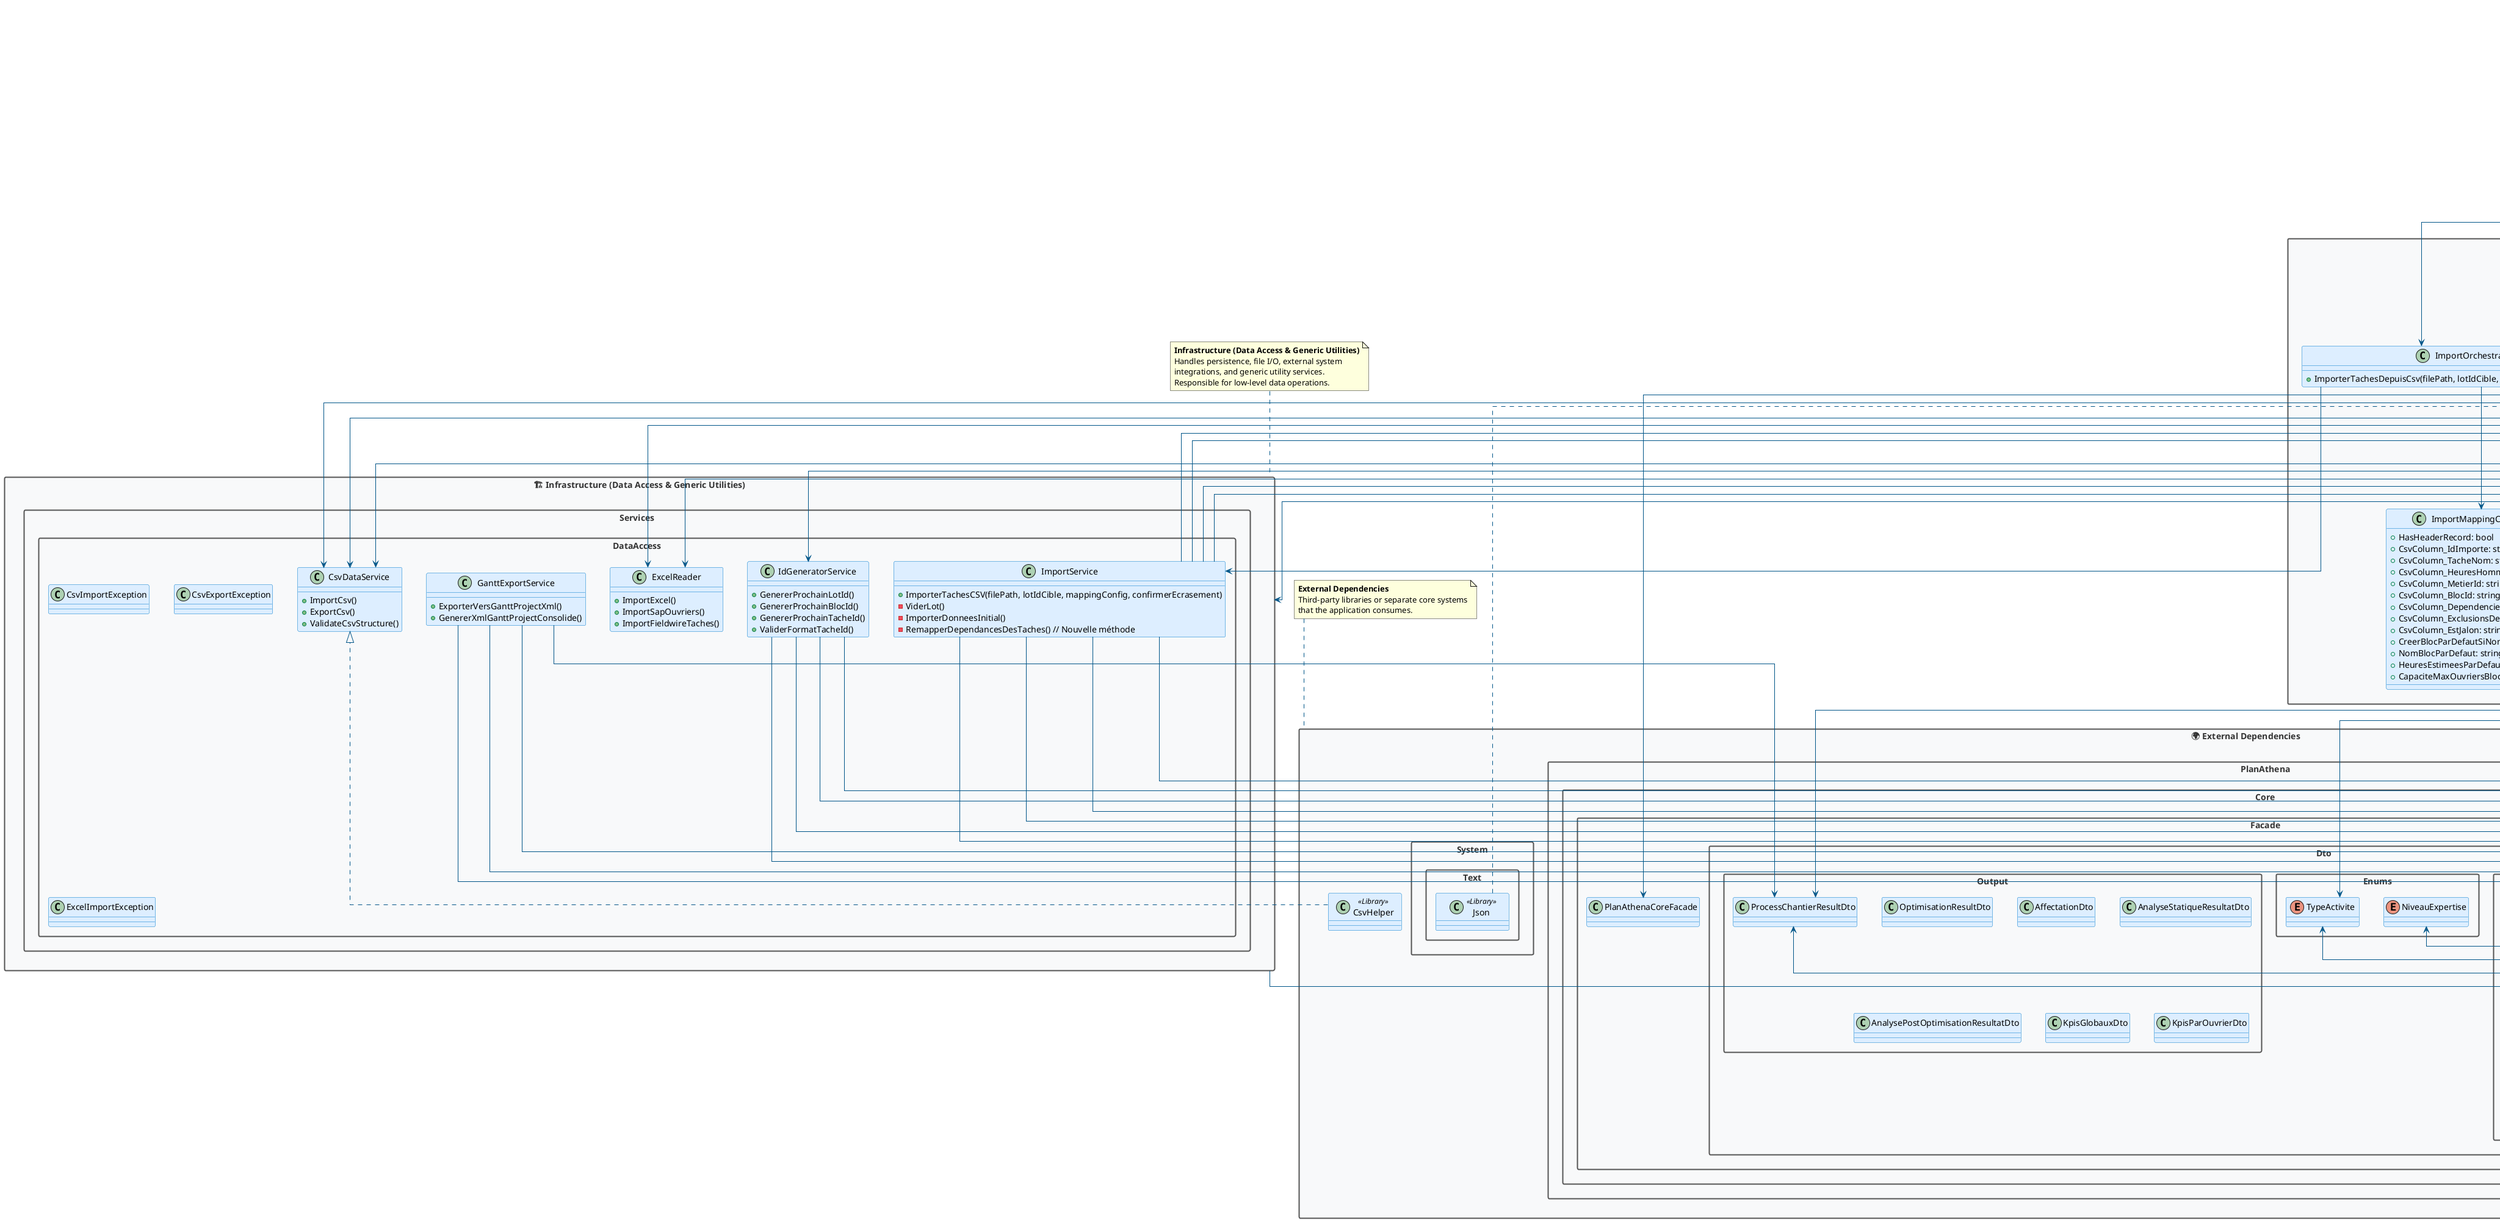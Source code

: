 @startuml
' --- Configuration FORCÉE pour layout vertical ---
!define DIRECTION top to bottom direction
top to bottom direction
skinparam minClassWidth 120
skinparam maxMessageSize 200
skinparam packageStyle rectangle
skinparam linetype ortho
skinparam ranksep 60
skinparam nodesep 40
skinparam package {
borderColor #555555
borderThickness 2
fontColor #333333
backgroundColor #F8F9FA
}
skinparam class {
borderColor #007ACC
backgroundColor #DDEEFF
arrowColor #005588
shadowing false
}
title Architecture Générale de l'Application (v0.3.5 - Import Fonctionnel)
' ================================================
' === NIVEAU 1 : UI ===
' ================================================
package "🖥️ UI (User Interface)" as UI {
namespace Forms {
class MainForm
class TacheForm
class TacheDetailForm
class LotForm
class BlocForm
class OuvrierForm
class MetierForm
class CompetenceDialog
class NouveauProjetDialog
class ImportCsvGroupeDialog
class SelectionMetierDialog
class ImportTacheForm {
+MappingConfiguration: ImportMappingConfiguration
}
class ImportWarningsDialog
}
namespace Controls {
class PertDiagramControl
}
namespace Controls.Config {
class PertDiagramSettings
class PertNodeBuilder
}
}
' ================================================
' === NIVEAU 2 : APPLICATION ===
' ================================================
package "🎯 Application (Orchestration & Workflows)" as APPLICATION {
namespace Services.Business {
class ProjetService {
+SauvegarderProjet()
+ChargerProjet()
+ValiderDonneesAvantPlanification()
+CreerNouveauProjet()
+ObtenirResumeProjet()
}
class PlanificationService {
+ChargerDonnees()
+LancerPlanificationAsync()
+ObtenirStatistiquesTraitement()
}
}
' This class is in the root PlanAthena namespace, but semantically belongs here.
class ImportOrchestrationService {
+ImporterTachesDepuisCsv(filePath, lotIdCible, mappingConfig, confirmerEcrasement)
}
class ImportMappingConfiguration {
+HasHeaderRecord: bool
+CsvColumn_IdImporte: string
+CsvColumn_TacheNom: string
+CsvColumn_HeuresHommeEstimees: string
+CsvColumn_MetierId: string
+CsvColumn_BlocId: string
+CsvColumn_Dependencies: string
+CsvColumn_ExclusionsDependances: string
+CsvColumn_EstJalon: string
+CreerBlocParDefautSiNonSpecifie: bool
+NomBlocParDefaut: string
+HeuresEstimeesParDefaut: int
+CapaciteMaxOuvriersBlocParDefaut: int
}
}
' ================================================
' === NIVEAU 3 : DOMAIN SERVICES ===
' ================================================
package "⚙️ Domain Services (Core Business Logic)" as DOMAIN_SERVICES {
namespace Services.Business {
class TacheService {
+AjouterTache()
+ModifierTache()
+SupprimerTache()
+ObtenirTachesParLot()
+ChargerTaches()
+ObtenirStatistiques()
}
class LotService {
+AjouterLot()
+ModifierLot()
+ObtenirTousLesLots()
+SupprimerLot()
+RemplacerTousLesLots()
}
class BlocService {
+AjouterBloc()
+ModifierBloc()
+ObtenirTousLesBlocs()
+SupprimerBloc()
+RemplacerTousLesBlocs()
}
class MetierService {
+AjouterMetier()
+ModifierMetier()
+SupprimerMetier()
+GetPrerequisForMetier()
+ObtenirMetiersTriesParDependance()
+GetAllMetiers() // Ajouté ou confirmé
+GetDisplayColorForMetier()
+RemplacerTousLesMetiers()
}
class OuvrierService {
+AjouterOuvrier()
+ModifierOuvrier()
+SupprimerOuvrier()
+SupprimerCompetence()
+ObtenirTousLesOuvriers()
+ChargerOuvriers()
+ObtenirStatistiques()
}
}
}
' ================================================
' === NIVEAU 4 : APPLICATION UTILITIES ===
' ================================================
package "🔧 Application Utilities (Data Processing & Helpers)" as APP_UTILITIES {
namespace Services.Processing {
class DataTransformer {
+TransformToChantierSetupDto()
}
class PreparationSolveurService {
+PreparerPourSolveur()
}
class ResultatConsolidationService {
+ConsoliderPourGantt()
}
}
namespace Utilities {
class DependanceBuilder {
+ObtenirDependancesPourTache()
-ConstruireGrapheBloc()
-FiltrerCandidatsValides()
-AppliquerSuggestionsMetier()
}
class ConfigurationBuilder {
+ConstruireDepuisUI()
+ConstruireConfigExportGantt()
}
}
}
' ================================================
' === NIVEAU 5 : INFRASTRUCTURE ===
' ================================================
package "🏗️ Infrastructure (Data Access & Generic Utilities)" as INFRASTRUCTURE {
namespace Services.DataAccess {
class CsvDataService {
+ImportCsv()
+ExportCsv()
+ValidateCsvStructure()
}
class ExcelReader {
+ImportExcel()
+ImportSapOuvriers()
+ImportFieldwireTaches()
}
class GanttExportService {
+ExporterVersGanttProjectXml()
+GenererXmlGanttProjectConsolide()
}
class IdGeneratorService {
+GenererProchainLotId()
+GenererProchainBlocId()
+GenererProchainTacheId()
+ValiderFormatTacheId()
}
class ImportService {
+ImporterTachesCSV(filePath, lotIdCible, mappingConfig, confirmerEcrasement)
-ViderLot()
-ImporterDonneesInitial()
-RemapperDependancesDesTaches() // Nouvelle méthode
}
class CsvImportException
class CsvExportException
class ExcelImportException
}
}
' ================================================
' === NIVEAU 6 : DOMAIN MODELS & DTOs ===
' ================================================
package "📊 Domain Models (Entities & DTOs)" as DOMAIN_MODELS {
namespace Data {
class Bloc
class Lot
class Metier
class Ouvrier
class Tache {
+IdImporte: string // Nouveau champ
}
class ProjetData
enum TypeActivite
}
namespace Services.DataAccess {
class ConfigurationUI
class ImportResult
class ValidationResult
class ConfigurationIds
class TacheImportee
class ConfigurationExportGantt
class TacheGroupee
class TacheGantt
class RessourceGantt
}
namespace Services.Processing {
class ConsolidatedGanttDto
class GanttTaskItem
class PreparationResult
}
namespace Services.Business {
class PlanificationResultDto
class OuvrierInfo
class StatistiquesOuvriers
class StatistiquesTaches
class StatistiquesMappingMetiers
class InformationsProjet
class ValidationProjet
class ResumeImport
class ResumeProjet
class StatistiquesSimplifiees
class OldTacheFormat
class OldProjetDataFormat
class PlanificationException
class ProjetException
}
namespace Utilities {
class DependanceAffichage
enum EtatDependance
}
namespace Controls {
class TacheSelectedEventArgs
class ZoomChangedEventArgs
}
}
' ================================================
' === NIVEAU 7 : EXTERNAL DEPENDENCIES ===
' ================================================
package "🌍 External Dependencies" as EXTERNAL {
namespace PlanAthena.Core.Facade {
class PlanAthenaCoreFacade
}
namespace PlanAthena.Core.Facade.Dto.Input {
class ChantierSetupInputDto
class TacheDto
class OuvrierDto
class BlocTravailDto
class LotTravauxDto
class MetierDto
class CalendrierTravailDefinitionDto
class OptimizationConfigDto
class CompetenceDto
}
namespace PlanAthena.Core.Facade.Dto.Output {
class ProcessChantierResultDto
class OptimisationResultDto
class AffectationDto
class AnalyseStatiqueResultatDto
class AnalysePostOptimisationResultatDto
class KpisGlobauxDto
class KpisParOuvrierDto
}
namespace PlanAthena.Core.Facade.Dto.Enums {
enum NiveauExpertise
enum TypeActivite
}
class QuikGraph <<Library>>
class CsvHelper <<Library>>
class Microsoft.Msagl <<Library>>
class System.Text.Json <<Library>>
}
' ================================================
' === RELATIONS VERTICALES ===
' ================================================
UI -down-> APPLICATION
APPLICATION -down-> DOMAIN_SERVICES
DOMAIN_SERVICES -down-> APP_UTILITIES
APP_UTILITIES -down-> INFRASTRUCTURE
INFRASTRUCTURE -down-> DOMAIN_MODELS
DOMAIN_MODELS -down-> EXTERNAL
' ================================================
' === RELATIONS DÉTAILLÉES ===
' ================================================
' UI -> APPLICATION
Forms.MainForm --> APPLICATION.Services.Business.ProjetService
Forms.MainForm --> APPLICATION.Services.Business.PlanificationService
Forms.MainForm --> APPLICATION.ImportOrchestrationService
Forms.TacheForm --> APPLICATION.ImportOrchestrationService
' UI -> DOMAIN SERVICES (for direct access/management)
Forms.MainForm --> DOMAIN_SERVICES.Services.Business.MetierService
Forms.MainForm --> DOMAIN_SERVICES.Services.Business.OuvrierService
Forms.MainForm --> DOMAIN_SERVICES.Services.Business.TacheService
Forms.MainForm --> DOMAIN_SERVICES.Services.Business.LotService
Forms.MainForm --> DOMAIN_SERVICES.Services.Business.BlocService
Forms.TacheForm --> DOMAIN_SERVICES.Services.Business.TacheService
Forms.TacheForm --> DOMAIN_SERVICES.Services.Business.MetierService
Forms.TacheForm --> DOMAIN_SERVICES.Services.Business.LotService
Forms.TacheForm --> DOMAIN_SERVICES.Services.Business.BlocService
Forms.TacheDetailForm --> DOMAIN_SERVICES.Services.Business.TacheService
Forms.TacheDetailForm --> DOMAIN_SERVICES.Services.Business.MetierService
Forms.TacheDetailForm --> DOMAIN_SERVICES.Services.Business.LotService
Forms.TacheDetailForm --> DOMAIN_SERVICES.Services.Business.BlocService
Forms.LotForm --> DOMAIN_SERVICES.Services.Business.LotService
Forms.LotForm --> DOMAIN_SERVICES.Services.Business.TacheService
Forms.BlocForm --> DOMAIN_SERVICES.Services.Business.BlocService
Forms.BlocForm --> DOMAIN_SERVICES.Services.Business.TacheService
Forms.OuvrierForm --> DOMAIN_SERVICES.Services.Business.OuvrierService
Forms.OuvrierForm --> DOMAIN_SERVICES.Services.Business.MetierService
Forms.MetierForm --> DOMAIN_SERVICES.Services.Business.MetierService
' UI -> APP UTILITIES
Forms.TacheForm --> APP_UTILITIES.Utilities.DependanceBuilder
Forms.TacheForm --> APP_UTILITIES.Utilities.ConfigurationBuilder
Forms.TacheDetailForm --> APP_UTILITIES.Utilities.DependanceBuilder
Forms.MainForm --> APP_UTILITIES.Utilities.ConfigurationBuilder
Controls.PertDiagramControl --> APP_UTILITIES.Utilities.DependanceBuilder
' UI -> DOMAIN MODELS
Forms.CompetenceDialog --> DOMAIN_MODELS.Data.Metier
Forms.CompetenceDialog --> DOMAIN_MODELS.Data.Ouvrier
Forms.SelectionMetierDialog --> DOMAIN_MODELS.Data.Metier
Forms.MainForm --> DOMAIN_MODELS.Services.Business.InformationsProjet
Forms.TacheForm --> DOMAIN_MODELS.Data.Lot
Forms.TacheDetailForm --> DOMAIN_MODELS.Data.Tache
Forms.TacheDetailForm --> DOMAIN_MODELS.Utilities.DependanceAffichage
Controls.PertDiagramControl --> DOMAIN_MODELS.Data.Tache
Controls.PertDiagramControl --> DOMAIN_MODELS.Controls.TacheSelectedEventArgs
' NOUVELLES RELATIONS POUR L'IMPORT
UI.Forms.TacheForm --> UI.Forms.ImportTacheForm
UI.Forms.ImportTacheForm --> DOMAIN_SERVICES.Services.Business.MetierService
UI.Forms.TacheForm --> UI.Forms.ImportWarningsDialog
UI.Forms.ImportWarningsDialog --> DOMAIN_MODELS.Data.Metier 
'Indirectement, car la liste de string peut contenir des noms de métier
' APPLICATION -> DOMAIN SERVICES
APPLICATION.Services.Business.ProjetService --> DOMAIN_SERVICES.Services.Business.OuvrierService
APPLICATION.Services.Business.ProjetService --> DOMAIN_SERVICES.Services.Business.TacheService
APPLICATION.Services.Business.ProjetService --> DOMAIN_SERVICES.Services.Business.MetierService
APPLICATION.Services.Business.ProjetService --> DOMAIN_SERVICES.Services.Business.LotService
APPLICATION.Services.Business.ProjetService --> DOMAIN_SERVICES.Services.Business.BlocService
APPLICATION.Services.Business.PlanificationService --> DOMAIN_SERVICES.Services.Business.OuvrierService
APPLICATION.Services.Business.PlanificationService --> DOMAIN_SERVICES.Services.Business.TacheService
APPLICATION.Services.Business.PlanificationService --> DOMAIN_SERVICES.Services.Business.MetierService
' APPLICATION -> APP UTILITIES
APPLICATION.Services.Business.PlanificationService --> APP_UTILITIES.Services.Processing.DataTransformer
APPLICATION.Services.Business.PlanificationService --> APP_UTILITIES.Services.Processing.PreparationSolveurService
APPLICATION.Services.Business.PlanificationService --> APP_UTILITIES.Services.Processing.ResultatConsolidationService
APPLICATION.ImportOrchestrationService --> INFRASTRUCTURE.Services.DataAccess.ImportService
APPLICATION.ImportOrchestrationService --> APPLICATION.ImportMappingConfiguration
' DOMAIN SERVICES -> INFRASTRUCTURE (for data interaction)
DOMAIN_SERVICES.Services.Business.OuvrierService --> INFRASTRUCTURE.Services.DataAccess.CsvDataService
DOMAIN_SERVICES.Services.Business.OuvrierService --> INFRASTRUCTURE.Services.DataAccess.ExcelReader
DOMAIN_SERVICES.Services.Business.TacheService --> INFRASTRUCTURE.Services.DataAccess.CsvDataService
DOMAIN_SERVICES.Services.Business.TacheService --> INFRASTRUCTURE.Services.DataAccess.ExcelReader
DOMAIN_SERVICES.Services.Business.TacheService --> INFRASTRUCTURE.Services.DataAccess.IdGeneratorService
APPLICATION.Services.Business.ProjetService --> INFRASTRUCTURE.Services.DataAccess.CsvDataService
' DOMAIN SERVICES -> DOMAIN MODELS
DOMAIN_SERVICES.Services.Business.TacheService --> DOMAIN_MODELS.Data.Tache
DOMAIN_SERVICES.Services.Business.LotService --> DOMAIN_MODELS.Data.Lot
DOMAIN_SERVICES.Services.Business.BlocService --> DOMAIN_MODELS.Data.Bloc
DOMAIN_SERVICES.Services.Business.MetierService --> DOMAIN_MODELS.Data.Metier
DOMAIN_SERVICES.Services.Business.OuvrierService --> DOMAIN_MODELS.Data.Ouvrier
DOMAIN_SERVICES.Services.Business.OuvrierService --> DOMAIN_MODELS.Services.Business.OuvrierInfo
DOMAIN_SERVICES.Services.Business.OuvrierService --> DOMAIN_MODELS.Services.Business.StatistiquesOuvriers
DOMAIN_SERVICES.Services.Business.TacheService --> DOMAIN_MODELS.Services.Business.StatistiquesTaches
DOMAIN_SERVICES.Services.Business.TacheService --> DOMAIN_MODELS.Services.Business.StatistiquesMappingMetiers
APPLICATION.Services.Business.ProjetService --> DOMAIN_MODELS.Services.Business.InformationsProjet
APPLICATION.Services.Business.ProjetService --> DOMAIN_MODELS.Services.Business.ValidationProjet
APPLICATION.Services.Business.ProjetService --> DOMAIN_MODELS.Services.Business.ResumeImport
APPLICATION.Services.Business.ProjetService --> DOMAIN_MODELS.Services.Business.ResumeProjet
APPLICATION.Services.Business.ProjetService --> DOMAIN_MODELS.Services.Business.OldTacheFormat
APPLICATION.Services.Business.ProjetService --> DOMAIN_MODELS.Services.Business.OldProjetDataFormat
APPLICATION.Services.Business.PlanificationService --> DOMAIN_MODELS.Services.Business.PlanificationResultDto
APPLICATION.Services.Business.PlanificationService --> DOMAIN_MODELS.Services.Business.StatistiquesSimplifiees
' APP UTILITIES -> DOMAIN SERVICES
APP_UTILITIES.Utilities.DependanceBuilder --> DOMAIN_SERVICES.Services.Business.MetierService
APP_UTILITIES.Utilities.DependanceBuilder --> DOMAIN_SERVICES.Services.Business.TacheService
APP_UTILITIES.Services.Processing.DataTransformer --> DOMAIN_SERVICES.Services.Business.LotService
APP_UTILITIES.Services.Processing.DataTransformer --> DOMAIN_SERVICES.Services.Business.BlocService
' APP UTILITIES -> INFRASTRUCTURE
APP_UTILITIES.Utilities.ConfigurationBuilder --> DOMAIN_MODELS.Services.DataAccess.ConfigurationUI
APP_UTILITIES.Utilities.ConfigurationBuilder --> DOMAIN_MODELS.Services.DataAccess.ConfigurationExportGantt
' APP UTILITIES -> DOMAIN MODELS
APP_UTILITIES.Services.Processing.DataTransformer --> DOMAIN_MODELS.Data.Tache
APP_UTILITIES.Services.Processing.DataTransformer --> DOMAIN_MODELS.Data.Ouvrier
APP_UTILITIES.Services.Processing.DataTransformer --> DOMAIN_MODELS.Data.Metier
APP_UTILITIES.Services.Processing.DataTransformer --> DOMAIN_MODELS.Data.Bloc
APP_UTILITIES.Services.Processing.DataTransformer --> DOMAIN_MODELS.Data.Lot
APP_UTILITIES.Services.Processing.PreparationSolveurService --> DOMAIN_MODELS.Data.Tache
APP_UTILITIES.Services.Processing.PreparationSolveurService --> DOMAIN_MODELS.Services.Processing.PreparationResult
APP_UTILITIES.Services.Processing.ResultatConsolidationService --> DOMAIN_MODELS.Data.Tache
APP_UTILITIES.Services.Processing.ResultatConsolidationService --> DOMAIN_MODELS.Services.Processing.ConsolidatedGanttDto
APP_UTILITIES.Utilities.DependanceBuilder --> DOMAIN_MODELS.Data.Tache
APP_UTILITIES.Utilities.DependanceBuilder --> DOMAIN_MODELS.Utilities.DependanceAffichage
' INFRASTRUCTURE -> DOMAIN SERVICES
INFRASTRUCTURE.Services.DataAccess.ImportService --> DOMAIN_SERVICES.Services.Business.TacheService
INFRASTRUCTURE.Services.DataAccess.ImportService --> DOMAIN_SERVICES.Services.Business.LotService
INFRASTRUCTURE.Services.DataAccess.ImportService --> DOMAIN_SERVICES.Services.Business.BlocService
INFRASTRUCTURE.Services.DataAccess.ImportService --> DOMAIN_SERVICES.Services.Business.MetierService
' INFRASTRUCTURE -> DOMAIN MODELS
INFRASTRUCTURE.Services.DataAccess.GanttExportService --> DOMAIN_MODELS.Services.Processing.ConsolidatedGanttDto
INFRASTRUCTURE.Services.DataAccess.GanttExportService --> DOMAIN_MODELS.Services.DataAccess.ConfigurationExportGantt
INFRASTRUCTURE.Services.DataAccess.IdGeneratorService --> DOMAIN_MODELS.Data.Lot
INFRASTRUCTURE.Services.DataAccess.IdGeneratorService --> DOMAIN_MODELS.Data.Bloc
INFRASTRUCTURE.Services.DataAccess.IdGeneratorService --> DOMAIN_MODELS.Data.Tache
INFRASTRUCTURE.Services.DataAccess.IdGeneratorService --> DOMAIN_MODELS.Services.DataAccess.ConfigurationIds
INFRASTRUCTURE.Services.DataAccess.ImportService --> DOMAIN_MODELS.Services.DataAccess.ImportResult
INFRASTRUCTURE.Services.DataAccess.ImportService --> DOMAIN_MODELS.Data.Tache
INFRASTRUCTURE.Services.DataAccess.ImportService --> DOMAIN_MODELS.Data.Lot
INFRASTRUCTURE.Services.DataAccess.ImportService --> DOMAIN_MODELS.Data.Bloc
' DOMAIN MODELS -> EXTERNAL
DOMAIN_MODELS.Data.Ouvrier --> EXTERNAL.PlanAthena.Core.Facade.Dto.Enums.NiveauExpertise
DOMAIN_MODELS.Data.Tache --> EXTERNAL.PlanAthena.Core.Facade.Dto.Enums.TypeActivite
DOMAIN_MODELS.Services.Business.PlanificationResultDto --> EXTERNAL.PlanAthena.Core.Facade.Dto.Output.ProcessChantierResultDto
DOMAIN_MODELS.Services.Business.PlanificationResultDto --> DOMAIN_MODELS.Services.Processing.ConsolidatedGanttDto
' APP UTILITIES -> EXTERNAL
APP_UTILITIES.Services.Processing.DataTransformer --> EXTERNAL.PlanAthena.Core.Facade.Dto.Input.ChantierSetupInputDto
APP_UTILITIES.Services.Processing.DataTransformer --> EXTERNAL.PlanAthena.Core.Facade.Dto.Enums.TypeActivite
APP_UTILITIES.Services.Processing.ResultatConsolidationService --> EXTERNAL.PlanAthena.Core.Facade.Dto.Output.ProcessChantierResultDto
APP_UTILITIES.Utilities.DependanceBuilder --> EXTERNAL.QuikGraph
' INFRASTRUCTURE -> EXTERNAL
INFRASTRUCTURE.Services.DataAccess.GanttExportService --> EXTERNAL.PlanAthena.Core.Facade.Dto.Output.ProcessChantierResultDto
INFRASTRUCTURE.Services.DataAccess.GanttExportService --> EXTERNAL.Microsoft.Msagl
' APPLICATION -> EXTERNAL
APPLICATION.Services.Business.PlanificationService --> EXTERNAL.PlanAthena.Core.Facade.PlanAthenaCoreFacade
' Direct references (e.g., in Program.cs or ServiceProvider setup)
' For brevity, the ServiceProvider injection mechanism is implied rather than explicitly drawn for every class,
' but the dependency flow from higher layers to lower layers is shown.
' External Libraries Used Implicitly/Explicitly (connections to the classes that use them)
EXTERNAL.QuikGraph .down.|> APP_UTILITIES.Utilities.DependanceBuilder
EXTERNAL.QuikGraph .down.|> DOMAIN_SERVICES.Services.Business.MetierService
' Also used here for topological sort
EXTERNAL.CsvHelper .down.|> INFRASTRUCTURE.Services.DataAccess.CsvDataService
EXTERNAL.Microsoft.Msagl .down.|> UI.Controls.PertDiagramControl
EXTERNAL.System.Text.Json .down.|> APPLICATION.Services.Business.ProjetService
' ================================================
' === NOTES EXPLICATIVES ===
' ================================================
note top of UI
<b>UI (User Interface)</b>
WinForms & Custom Controls for Presentation.
Handles user interaction and displays data.
end note
note top of APPLICATION
<b>Application (Orchestration & Workflows)</b>
High-level services that coordinate complex
business processes and cross-domain logic.
Manages application state and main workflows.
end note
note top of DOMAIN_SERVICES
<b>Domain Services (Core Business Logic)</b>
Encapsulates core business rules and logic.
Manages CRUD operations and validations for
specific domain entities.
end note
note top of APP_UTILITIES
<b>Application Utilities (Data Processing & Helpers)</b>
Specialized services for data transformation,
preparation, calculations, and specific logic
that supports the application layer without
being core business rules or data access.
end note
note top of INFRASTRUCTURE
<b>Infrastructure (Data Access & Generic Utilities)</b>
Handles persistence, file I/O, external system
integrations, and generic utility services.
Responsible for low-level data operations.
end note
note top of DOMAIN_MODELS
<b>Domain Models (Entities & DTOs)</b>
Core business entities, value objects,
and data transfer objects (DTOs) used
across different layers for data exchange.
end note
note top of EXTERNAL
<b>External Dependencies</b>
Third-party libraries or separate core systems
that the application consumes.
end note
@enduml